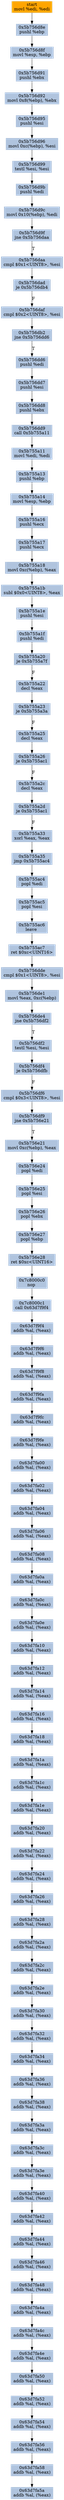 digraph G {
node[shape=rectangle,style=filled,fillcolor=lightsteelblue,color=lightsteelblue]
bgcolor="transparent"
a0x5b756d8cmovl_edi_edi[label="start\nmovl %edi, %edi",color="lightgrey",fillcolor="orange"];
a0x5b756d8epushl_ebp[label="0x5b756d8e\npushl %ebp"];
a0x5b756d8fmovl_esp_ebp[label="0x5b756d8f\nmovl %esp, %ebp"];
a0x5b756d91pushl_ebx[label="0x5b756d91\npushl %ebx"];
a0x5b756d92movl_0x8ebp__ebx[label="0x5b756d92\nmovl 0x8(%ebp), %ebx"];
a0x5b756d95pushl_esi[label="0x5b756d95\npushl %esi"];
a0x5b756d96movl_0xcebp__esi[label="0x5b756d96\nmovl 0xc(%ebp), %esi"];
a0x5b756d99testl_esi_esi[label="0x5b756d99\ntestl %esi, %esi"];
a0x5b756d9bpushl_edi[label="0x5b756d9b\npushl %edi"];
a0x5b756d9cmovl_0x10ebp__edi[label="0x5b756d9c\nmovl 0x10(%ebp), %edi"];
a0x5b756d9fjne_0x5b756daa[label="0x5b756d9f\njne 0x5b756daa"];
a0x5b756daacmpl_0x1UINT8_esi[label="0x5b756daa\ncmpl $0x1<UINT8>, %esi"];
a0x5b756dadje_0x5b756db4[label="0x5b756dad\nje 0x5b756db4"];
a0x5b756dafcmpl_0x2UINT8_esi[label="0x5b756daf\ncmpl $0x2<UINT8>, %esi"];
a0x5b756db2jne_0x5b756dd6[label="0x5b756db2\njne 0x5b756dd6"];
a0x5b756dd6pushl_edi[label="0x5b756dd6\npushl %edi"];
a0x5b756dd7pushl_esi[label="0x5b756dd7\npushl %esi"];
a0x5b756dd8pushl_ebx[label="0x5b756dd8\npushl %ebx"];
a0x5b756dd9call_0x5b755a11[label="0x5b756dd9\ncall 0x5b755a11"];
a0x5b755a11movl_edi_edi[label="0x5b755a11\nmovl %edi, %edi"];
a0x5b755a13pushl_ebp[label="0x5b755a13\npushl %ebp"];
a0x5b755a14movl_esp_ebp[label="0x5b755a14\nmovl %esp, %ebp"];
a0x5b755a16pushl_ecx[label="0x5b755a16\npushl %ecx"];
a0x5b755a17pushl_ecx[label="0x5b755a17\npushl %ecx"];
a0x5b755a18movl_0xcebp__eax[label="0x5b755a18\nmovl 0xc(%ebp), %eax"];
a0x5b755a1bsubl_0x0UINT8_eax[label="0x5b755a1b\nsubl $0x0<UINT8>, %eax"];
a0x5b755a1epushl_esi[label="0x5b755a1e\npushl %esi"];
a0x5b755a1fpushl_edi[label="0x5b755a1f\npushl %edi"];
a0x5b755a20je_0x5b755a7f[label="0x5b755a20\nje 0x5b755a7f"];
a0x5b755a22decl_eax[label="0x5b755a22\ndecl %eax"];
a0x5b755a23je_0x5b755a3a[label="0x5b755a23\nje 0x5b755a3a"];
a0x5b755a25decl_eax[label="0x5b755a25\ndecl %eax"];
a0x5b755a26je_0x5b755ac1[label="0x5b755a26\nje 0x5b755ac1"];
a0x5b755a2cdecl_eax[label="0x5b755a2c\ndecl %eax"];
a0x5b755a2dje_0x5b755ac1[label="0x5b755a2d\nje 0x5b755ac1"];
a0x5b755a33xorl_eax_eax[label="0x5b755a33\nxorl %eax, %eax"];
a0x5b755a35jmp_0x5b755ac4[label="0x5b755a35\njmp 0x5b755ac4"];
a0x5b755ac4popl_edi[label="0x5b755ac4\npopl %edi"];
a0x5b755ac5popl_esi[label="0x5b755ac5\npopl %esi"];
a0x5b755ac6leave_[label="0x5b755ac6\nleave "];
a0x5b755ac7ret_0xcUINT16[label="0x5b755ac7\nret $0xc<UINT16>"];
a0x5b756ddecmpl_0x1UINT8_esi[label="0x5b756dde\ncmpl $0x1<UINT8>, %esi"];
a0x5b756de1movl_eax_0xcebp_[label="0x5b756de1\nmovl %eax, 0xc(%ebp)"];
a0x5b756de4jne_0x5b756df2[label="0x5b756de4\njne 0x5b756df2"];
a0x5b756df2testl_esi_esi[label="0x5b756df2\ntestl %esi, %esi"];
a0x5b756df4je_0x5b756dfb[label="0x5b756df4\nje 0x5b756dfb"];
a0x5b756df6cmpl_0x3UINT8_esi[label="0x5b756df6\ncmpl $0x3<UINT8>, %esi"];
a0x5b756df9jne_0x5b756e21[label="0x5b756df9\njne 0x5b756e21"];
a0x5b756e21movl_0xcebp__eax[label="0x5b756e21\nmovl 0xc(%ebp), %eax"];
a0x5b756e24popl_edi[label="0x5b756e24\npopl %edi"];
a0x5b756e25popl_esi[label="0x5b756e25\npopl %esi"];
a0x5b756e26popl_ebx[label="0x5b756e26\npopl %ebx"];
a0x5b756e27popl_ebp[label="0x5b756e27\npopl %ebp"];
a0x5b756e28ret_0xcUINT16[label="0x5b756e28\nret $0xc<UINT16>"];
a0x7c8000c0nop_[label="0x7c8000c0\nnop "];
a0x7c8000c1call_0x63d7f9f4[label="0x7c8000c1\ncall 0x63d7f9f4"];
a0x63d7f9f4addb_al_eax_[label="0x63d7f9f4\naddb %al, (%eax)"];
a0x63d7f9f6addb_al_eax_[label="0x63d7f9f6\naddb %al, (%eax)"];
a0x63d7f9f8addb_al_eax_[label="0x63d7f9f8\naddb %al, (%eax)"];
a0x63d7f9faaddb_al_eax_[label="0x63d7f9fa\naddb %al, (%eax)"];
a0x63d7f9fcaddb_al_eax_[label="0x63d7f9fc\naddb %al, (%eax)"];
a0x63d7f9feaddb_al_eax_[label="0x63d7f9fe\naddb %al, (%eax)"];
a0x63d7fa00addb_al_eax_[label="0x63d7fa00\naddb %al, (%eax)"];
a0x63d7fa02addb_al_eax_[label="0x63d7fa02\naddb %al, (%eax)"];
a0x63d7fa04addb_al_eax_[label="0x63d7fa04\naddb %al, (%eax)"];
a0x63d7fa06addb_al_eax_[label="0x63d7fa06\naddb %al, (%eax)"];
a0x63d7fa08addb_al_eax_[label="0x63d7fa08\naddb %al, (%eax)"];
a0x63d7fa0aaddb_al_eax_[label="0x63d7fa0a\naddb %al, (%eax)"];
a0x63d7fa0caddb_al_eax_[label="0x63d7fa0c\naddb %al, (%eax)"];
a0x63d7fa0eaddb_al_eax_[label="0x63d7fa0e\naddb %al, (%eax)"];
a0x63d7fa10addb_al_eax_[label="0x63d7fa10\naddb %al, (%eax)"];
a0x63d7fa12addb_al_eax_[label="0x63d7fa12\naddb %al, (%eax)"];
a0x63d7fa14addb_al_eax_[label="0x63d7fa14\naddb %al, (%eax)"];
a0x63d7fa16addb_al_eax_[label="0x63d7fa16\naddb %al, (%eax)"];
a0x63d7fa18addb_al_eax_[label="0x63d7fa18\naddb %al, (%eax)"];
a0x63d7fa1aaddb_al_eax_[label="0x63d7fa1a\naddb %al, (%eax)"];
a0x63d7fa1caddb_al_eax_[label="0x63d7fa1c\naddb %al, (%eax)"];
a0x63d7fa1eaddb_al_eax_[label="0x63d7fa1e\naddb %al, (%eax)"];
a0x63d7fa20addb_al_eax_[label="0x63d7fa20\naddb %al, (%eax)"];
a0x63d7fa22addb_al_eax_[label="0x63d7fa22\naddb %al, (%eax)"];
a0x63d7fa24addb_al_eax_[label="0x63d7fa24\naddb %al, (%eax)"];
a0x63d7fa26addb_al_eax_[label="0x63d7fa26\naddb %al, (%eax)"];
a0x63d7fa28addb_al_eax_[label="0x63d7fa28\naddb %al, (%eax)"];
a0x63d7fa2aaddb_al_eax_[label="0x63d7fa2a\naddb %al, (%eax)"];
a0x63d7fa2caddb_al_eax_[label="0x63d7fa2c\naddb %al, (%eax)"];
a0x63d7fa2eaddb_al_eax_[label="0x63d7fa2e\naddb %al, (%eax)"];
a0x63d7fa30addb_al_eax_[label="0x63d7fa30\naddb %al, (%eax)"];
a0x63d7fa32addb_al_eax_[label="0x63d7fa32\naddb %al, (%eax)"];
a0x63d7fa34addb_al_eax_[label="0x63d7fa34\naddb %al, (%eax)"];
a0x63d7fa36addb_al_eax_[label="0x63d7fa36\naddb %al, (%eax)"];
a0x63d7fa38addb_al_eax_[label="0x63d7fa38\naddb %al, (%eax)"];
a0x63d7fa3aaddb_al_eax_[label="0x63d7fa3a\naddb %al, (%eax)"];
a0x63d7fa3caddb_al_eax_[label="0x63d7fa3c\naddb %al, (%eax)"];
a0x63d7fa3eaddb_al_eax_[label="0x63d7fa3e\naddb %al, (%eax)"];
a0x63d7fa40addb_al_eax_[label="0x63d7fa40\naddb %al, (%eax)"];
a0x63d7fa42addb_al_eax_[label="0x63d7fa42\naddb %al, (%eax)"];
a0x63d7fa44addb_al_eax_[label="0x63d7fa44\naddb %al, (%eax)"];
a0x63d7fa46addb_al_eax_[label="0x63d7fa46\naddb %al, (%eax)"];
a0x63d7fa48addb_al_eax_[label="0x63d7fa48\naddb %al, (%eax)"];
a0x63d7fa4aaddb_al_eax_[label="0x63d7fa4a\naddb %al, (%eax)"];
a0x63d7fa4caddb_al_eax_[label="0x63d7fa4c\naddb %al, (%eax)"];
a0x63d7fa4eaddb_al_eax_[label="0x63d7fa4e\naddb %al, (%eax)"];
a0x63d7fa50addb_al_eax_[label="0x63d7fa50\naddb %al, (%eax)"];
a0x63d7fa52addb_al_eax_[label="0x63d7fa52\naddb %al, (%eax)"];
a0x63d7fa54addb_al_eax_[label="0x63d7fa54\naddb %al, (%eax)"];
a0x63d7fa56addb_al_eax_[label="0x63d7fa56\naddb %al, (%eax)"];
a0x63d7fa58addb_al_eax_[label="0x63d7fa58\naddb %al, (%eax)"];
a0x63d7fa5aaddb_al_eax_[label="0x63d7fa5a\naddb %al, (%eax)"];
a0x5b756d8cmovl_edi_edi -> a0x5b756d8epushl_ebp [color="#000000"];
a0x5b756d8epushl_ebp -> a0x5b756d8fmovl_esp_ebp [color="#000000"];
a0x5b756d8fmovl_esp_ebp -> a0x5b756d91pushl_ebx [color="#000000"];
a0x5b756d91pushl_ebx -> a0x5b756d92movl_0x8ebp__ebx [color="#000000"];
a0x5b756d92movl_0x8ebp__ebx -> a0x5b756d95pushl_esi [color="#000000"];
a0x5b756d95pushl_esi -> a0x5b756d96movl_0xcebp__esi [color="#000000"];
a0x5b756d96movl_0xcebp__esi -> a0x5b756d99testl_esi_esi [color="#000000"];
a0x5b756d99testl_esi_esi -> a0x5b756d9bpushl_edi [color="#000000"];
a0x5b756d9bpushl_edi -> a0x5b756d9cmovl_0x10ebp__edi [color="#000000"];
a0x5b756d9cmovl_0x10ebp__edi -> a0x5b756d9fjne_0x5b756daa [color="#000000"];
a0x5b756d9fjne_0x5b756daa -> a0x5b756daacmpl_0x1UINT8_esi [color="#000000",label="T"];
a0x5b756daacmpl_0x1UINT8_esi -> a0x5b756dadje_0x5b756db4 [color="#000000"];
a0x5b756dadje_0x5b756db4 -> a0x5b756dafcmpl_0x2UINT8_esi [color="#000000",label="F"];
a0x5b756dafcmpl_0x2UINT8_esi -> a0x5b756db2jne_0x5b756dd6 [color="#000000"];
a0x5b756db2jne_0x5b756dd6 -> a0x5b756dd6pushl_edi [color="#000000",label="T"];
a0x5b756dd6pushl_edi -> a0x5b756dd7pushl_esi [color="#000000"];
a0x5b756dd7pushl_esi -> a0x5b756dd8pushl_ebx [color="#000000"];
a0x5b756dd8pushl_ebx -> a0x5b756dd9call_0x5b755a11 [color="#000000"];
a0x5b756dd9call_0x5b755a11 -> a0x5b755a11movl_edi_edi [color="#000000"];
a0x5b755a11movl_edi_edi -> a0x5b755a13pushl_ebp [color="#000000"];
a0x5b755a13pushl_ebp -> a0x5b755a14movl_esp_ebp [color="#000000"];
a0x5b755a14movl_esp_ebp -> a0x5b755a16pushl_ecx [color="#000000"];
a0x5b755a16pushl_ecx -> a0x5b755a17pushl_ecx [color="#000000"];
a0x5b755a17pushl_ecx -> a0x5b755a18movl_0xcebp__eax [color="#000000"];
a0x5b755a18movl_0xcebp__eax -> a0x5b755a1bsubl_0x0UINT8_eax [color="#000000"];
a0x5b755a1bsubl_0x0UINT8_eax -> a0x5b755a1epushl_esi [color="#000000"];
a0x5b755a1epushl_esi -> a0x5b755a1fpushl_edi [color="#000000"];
a0x5b755a1fpushl_edi -> a0x5b755a20je_0x5b755a7f [color="#000000"];
a0x5b755a20je_0x5b755a7f -> a0x5b755a22decl_eax [color="#000000",label="F"];
a0x5b755a22decl_eax -> a0x5b755a23je_0x5b755a3a [color="#000000"];
a0x5b755a23je_0x5b755a3a -> a0x5b755a25decl_eax [color="#000000",label="F"];
a0x5b755a25decl_eax -> a0x5b755a26je_0x5b755ac1 [color="#000000"];
a0x5b755a26je_0x5b755ac1 -> a0x5b755a2cdecl_eax [color="#000000",label="F"];
a0x5b755a2cdecl_eax -> a0x5b755a2dje_0x5b755ac1 [color="#000000"];
a0x5b755a2dje_0x5b755ac1 -> a0x5b755a33xorl_eax_eax [color="#000000",label="F"];
a0x5b755a33xorl_eax_eax -> a0x5b755a35jmp_0x5b755ac4 [color="#000000"];
a0x5b755a35jmp_0x5b755ac4 -> a0x5b755ac4popl_edi [color="#000000"];
a0x5b755ac4popl_edi -> a0x5b755ac5popl_esi [color="#000000"];
a0x5b755ac5popl_esi -> a0x5b755ac6leave_ [color="#000000"];
a0x5b755ac6leave_ -> a0x5b755ac7ret_0xcUINT16 [color="#000000"];
a0x5b755ac7ret_0xcUINT16 -> a0x5b756ddecmpl_0x1UINT8_esi [color="#000000"];
a0x5b756ddecmpl_0x1UINT8_esi -> a0x5b756de1movl_eax_0xcebp_ [color="#000000"];
a0x5b756de1movl_eax_0xcebp_ -> a0x5b756de4jne_0x5b756df2 [color="#000000"];
a0x5b756de4jne_0x5b756df2 -> a0x5b756df2testl_esi_esi [color="#000000",label="T"];
a0x5b756df2testl_esi_esi -> a0x5b756df4je_0x5b756dfb [color="#000000"];
a0x5b756df4je_0x5b756dfb -> a0x5b756df6cmpl_0x3UINT8_esi [color="#000000",label="F"];
a0x5b756df6cmpl_0x3UINT8_esi -> a0x5b756df9jne_0x5b756e21 [color="#000000"];
a0x5b756df9jne_0x5b756e21 -> a0x5b756e21movl_0xcebp__eax [color="#000000",label="T"];
a0x5b756e21movl_0xcebp__eax -> a0x5b756e24popl_edi [color="#000000"];
a0x5b756e24popl_edi -> a0x5b756e25popl_esi [color="#000000"];
a0x5b756e25popl_esi -> a0x5b756e26popl_ebx [color="#000000"];
a0x5b756e26popl_ebx -> a0x5b756e27popl_ebp [color="#000000"];
a0x5b756e27popl_ebp -> a0x5b756e28ret_0xcUINT16 [color="#000000"];
a0x5b756e28ret_0xcUINT16 -> a0x7c8000c0nop_ [color="#000000"];
a0x7c8000c0nop_ -> a0x7c8000c1call_0x63d7f9f4 [color="#000000"];
a0x7c8000c1call_0x63d7f9f4 -> a0x63d7f9f4addb_al_eax_ [color="#000000"];
a0x63d7f9f4addb_al_eax_ -> a0x63d7f9f6addb_al_eax_ [color="#000000"];
a0x63d7f9f6addb_al_eax_ -> a0x63d7f9f8addb_al_eax_ [color="#000000"];
a0x63d7f9f8addb_al_eax_ -> a0x63d7f9faaddb_al_eax_ [color="#000000"];
a0x63d7f9faaddb_al_eax_ -> a0x63d7f9fcaddb_al_eax_ [color="#000000"];
a0x63d7f9fcaddb_al_eax_ -> a0x63d7f9feaddb_al_eax_ [color="#000000"];
a0x63d7f9feaddb_al_eax_ -> a0x63d7fa00addb_al_eax_ [color="#000000"];
a0x63d7fa00addb_al_eax_ -> a0x63d7fa02addb_al_eax_ [color="#000000"];
a0x63d7fa02addb_al_eax_ -> a0x63d7fa04addb_al_eax_ [color="#000000"];
a0x63d7fa04addb_al_eax_ -> a0x63d7fa06addb_al_eax_ [color="#000000"];
a0x63d7fa06addb_al_eax_ -> a0x63d7fa08addb_al_eax_ [color="#000000"];
a0x63d7fa08addb_al_eax_ -> a0x63d7fa0aaddb_al_eax_ [color="#000000"];
a0x63d7fa0aaddb_al_eax_ -> a0x63d7fa0caddb_al_eax_ [color="#000000"];
a0x63d7fa0caddb_al_eax_ -> a0x63d7fa0eaddb_al_eax_ [color="#000000"];
a0x63d7fa0eaddb_al_eax_ -> a0x63d7fa10addb_al_eax_ [color="#000000"];
a0x63d7fa10addb_al_eax_ -> a0x63d7fa12addb_al_eax_ [color="#000000"];
a0x63d7fa12addb_al_eax_ -> a0x63d7fa14addb_al_eax_ [color="#000000"];
a0x63d7fa14addb_al_eax_ -> a0x63d7fa16addb_al_eax_ [color="#000000"];
a0x63d7fa16addb_al_eax_ -> a0x63d7fa18addb_al_eax_ [color="#000000"];
a0x63d7fa18addb_al_eax_ -> a0x63d7fa1aaddb_al_eax_ [color="#000000"];
a0x63d7fa1aaddb_al_eax_ -> a0x63d7fa1caddb_al_eax_ [color="#000000"];
a0x63d7fa1caddb_al_eax_ -> a0x63d7fa1eaddb_al_eax_ [color="#000000"];
a0x63d7fa1eaddb_al_eax_ -> a0x63d7fa20addb_al_eax_ [color="#000000"];
a0x63d7fa20addb_al_eax_ -> a0x63d7fa22addb_al_eax_ [color="#000000"];
a0x63d7fa22addb_al_eax_ -> a0x63d7fa24addb_al_eax_ [color="#000000"];
a0x63d7fa24addb_al_eax_ -> a0x63d7fa26addb_al_eax_ [color="#000000"];
a0x63d7fa26addb_al_eax_ -> a0x63d7fa28addb_al_eax_ [color="#000000"];
a0x63d7fa28addb_al_eax_ -> a0x63d7fa2aaddb_al_eax_ [color="#000000"];
a0x63d7fa2aaddb_al_eax_ -> a0x63d7fa2caddb_al_eax_ [color="#000000"];
a0x63d7fa2caddb_al_eax_ -> a0x63d7fa2eaddb_al_eax_ [color="#000000"];
a0x63d7fa2eaddb_al_eax_ -> a0x63d7fa30addb_al_eax_ [color="#000000"];
a0x63d7fa30addb_al_eax_ -> a0x63d7fa32addb_al_eax_ [color="#000000"];
a0x63d7fa32addb_al_eax_ -> a0x63d7fa34addb_al_eax_ [color="#000000"];
a0x63d7fa34addb_al_eax_ -> a0x63d7fa36addb_al_eax_ [color="#000000"];
a0x63d7fa36addb_al_eax_ -> a0x63d7fa38addb_al_eax_ [color="#000000"];
a0x63d7fa38addb_al_eax_ -> a0x63d7fa3aaddb_al_eax_ [color="#000000"];
a0x63d7fa3aaddb_al_eax_ -> a0x63d7fa3caddb_al_eax_ [color="#000000"];
a0x63d7fa3caddb_al_eax_ -> a0x63d7fa3eaddb_al_eax_ [color="#000000"];
a0x63d7fa3eaddb_al_eax_ -> a0x63d7fa40addb_al_eax_ [color="#000000"];
a0x63d7fa40addb_al_eax_ -> a0x63d7fa42addb_al_eax_ [color="#000000"];
a0x63d7fa42addb_al_eax_ -> a0x63d7fa44addb_al_eax_ [color="#000000"];
a0x63d7fa44addb_al_eax_ -> a0x63d7fa46addb_al_eax_ [color="#000000"];
a0x63d7fa46addb_al_eax_ -> a0x63d7fa48addb_al_eax_ [color="#000000"];
a0x63d7fa48addb_al_eax_ -> a0x63d7fa4aaddb_al_eax_ [color="#000000"];
a0x63d7fa4aaddb_al_eax_ -> a0x63d7fa4caddb_al_eax_ [color="#000000"];
a0x63d7fa4caddb_al_eax_ -> a0x63d7fa4eaddb_al_eax_ [color="#000000"];
a0x63d7fa4eaddb_al_eax_ -> a0x63d7fa50addb_al_eax_ [color="#000000"];
a0x63d7fa50addb_al_eax_ -> a0x63d7fa52addb_al_eax_ [color="#000000"];
a0x63d7fa52addb_al_eax_ -> a0x63d7fa54addb_al_eax_ [color="#000000"];
a0x63d7fa54addb_al_eax_ -> a0x63d7fa56addb_al_eax_ [color="#000000"];
a0x63d7fa56addb_al_eax_ -> a0x63d7fa58addb_al_eax_ [color="#000000"];
a0x63d7fa58addb_al_eax_ -> a0x63d7fa5aaddb_al_eax_ [color="#000000"];
}

